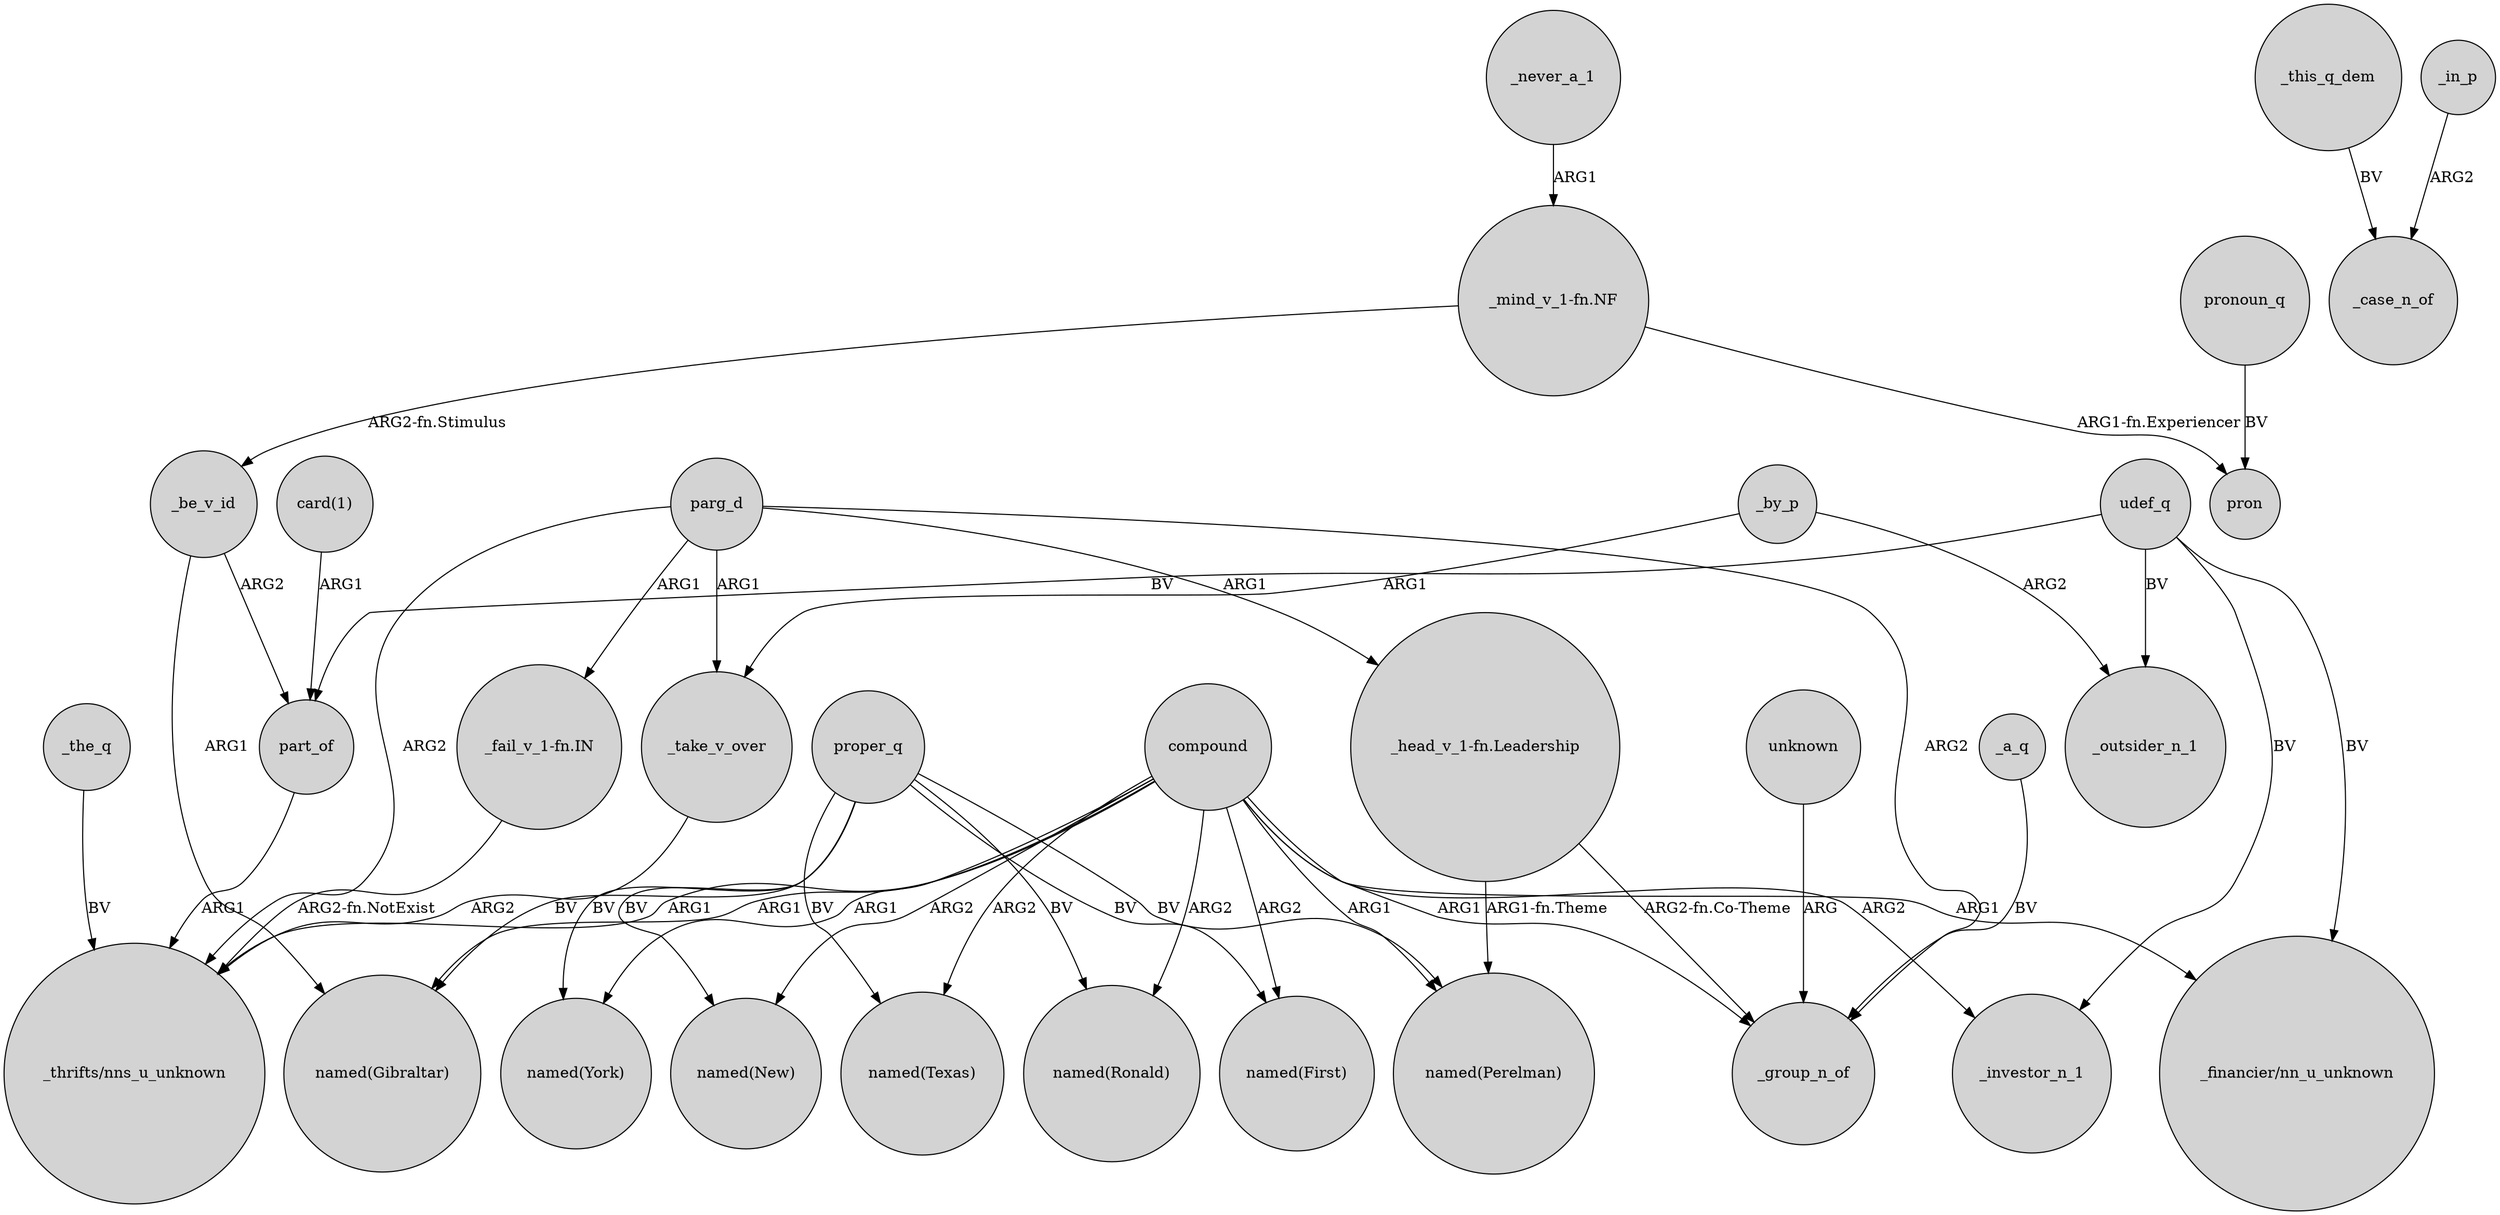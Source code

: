 digraph {
	node [shape=circle style=filled]
	udef_q -> part_of [label=BV]
	_be_v_id -> "named(Gibraltar)" [label=ARG1]
	compound -> "named(New)" [label=ARG2]
	compound -> "named(Gibraltar)" [label=ARG1]
	udef_q -> _investor_n_1 [label=BV]
	_by_p -> _outsider_n_1 [label=ARG2]
	parg_d -> "_head_v_1-fn.Leadership" [label=ARG1]
	_take_v_over -> "_thrifts/nns_u_unknown" [label=ARG2]
	proper_q -> "named(New)" [label=BV]
	proper_q -> "named(Ronald)" [label=BV]
	proper_q -> "named(First)" [label=BV]
	parg_d -> _take_v_over [label=ARG1]
	parg_d -> _group_n_of [label=ARG2]
	compound -> "named(First)" [label=ARG2]
	udef_q -> _outsider_n_1 [label=BV]
	"_mind_v_1-fn.NF" -> _be_v_id [label="ARG2-fn.Stimulus"]
	compound -> _investor_n_1 [label=ARG2]
	compound -> "_thrifts/nns_u_unknown" [label=ARG1]
	compound -> "named(Perelman)" [label=ARG1]
	compound -> "named(Ronald)" [label=ARG2]
	proper_q -> "named(Gibraltar)" [label=BV]
	_this_q_dem -> _case_n_of [label=BV]
	pronoun_q -> pron [label=BV]
	proper_q -> "named(Texas)" [label=BV]
	compound -> "named(York)" [label=ARG1]
	compound -> "_financier/nn_u_unknown" [label=ARG1]
	_the_q -> "_thrifts/nns_u_unknown" [label=BV]
	part_of -> "_thrifts/nns_u_unknown" [label=ARG1]
	"_head_v_1-fn.Leadership" -> _group_n_of [label="ARG2-fn.Co-Theme"]
	"card(1)" -> part_of [label=ARG1]
	_never_a_1 -> "_mind_v_1-fn.NF" [label=ARG1]
	_in_p -> _case_n_of [label=ARG2]
	"_fail_v_1-fn.IN" -> "_thrifts/nns_u_unknown" [label="ARG2-fn.NotExist"]
	compound -> "named(Texas)" [label=ARG2]
	_a_q -> _group_n_of [label=BV]
	"_mind_v_1-fn.NF" -> pron [label="ARG1-fn.Experiencer"]
	proper_q -> "named(Perelman)" [label=BV]
	_by_p -> _take_v_over [label=ARG1]
	_be_v_id -> part_of [label=ARG2]
	proper_q -> "named(York)" [label=BV]
	unknown -> _group_n_of [label=ARG]
	parg_d -> "_thrifts/nns_u_unknown" [label=ARG2]
	compound -> _group_n_of [label=ARG1]
	"_head_v_1-fn.Leadership" -> "named(Perelman)" [label="ARG1-fn.Theme"]
	parg_d -> "_fail_v_1-fn.IN" [label=ARG1]
	udef_q -> "_financier/nn_u_unknown" [label=BV]
}
